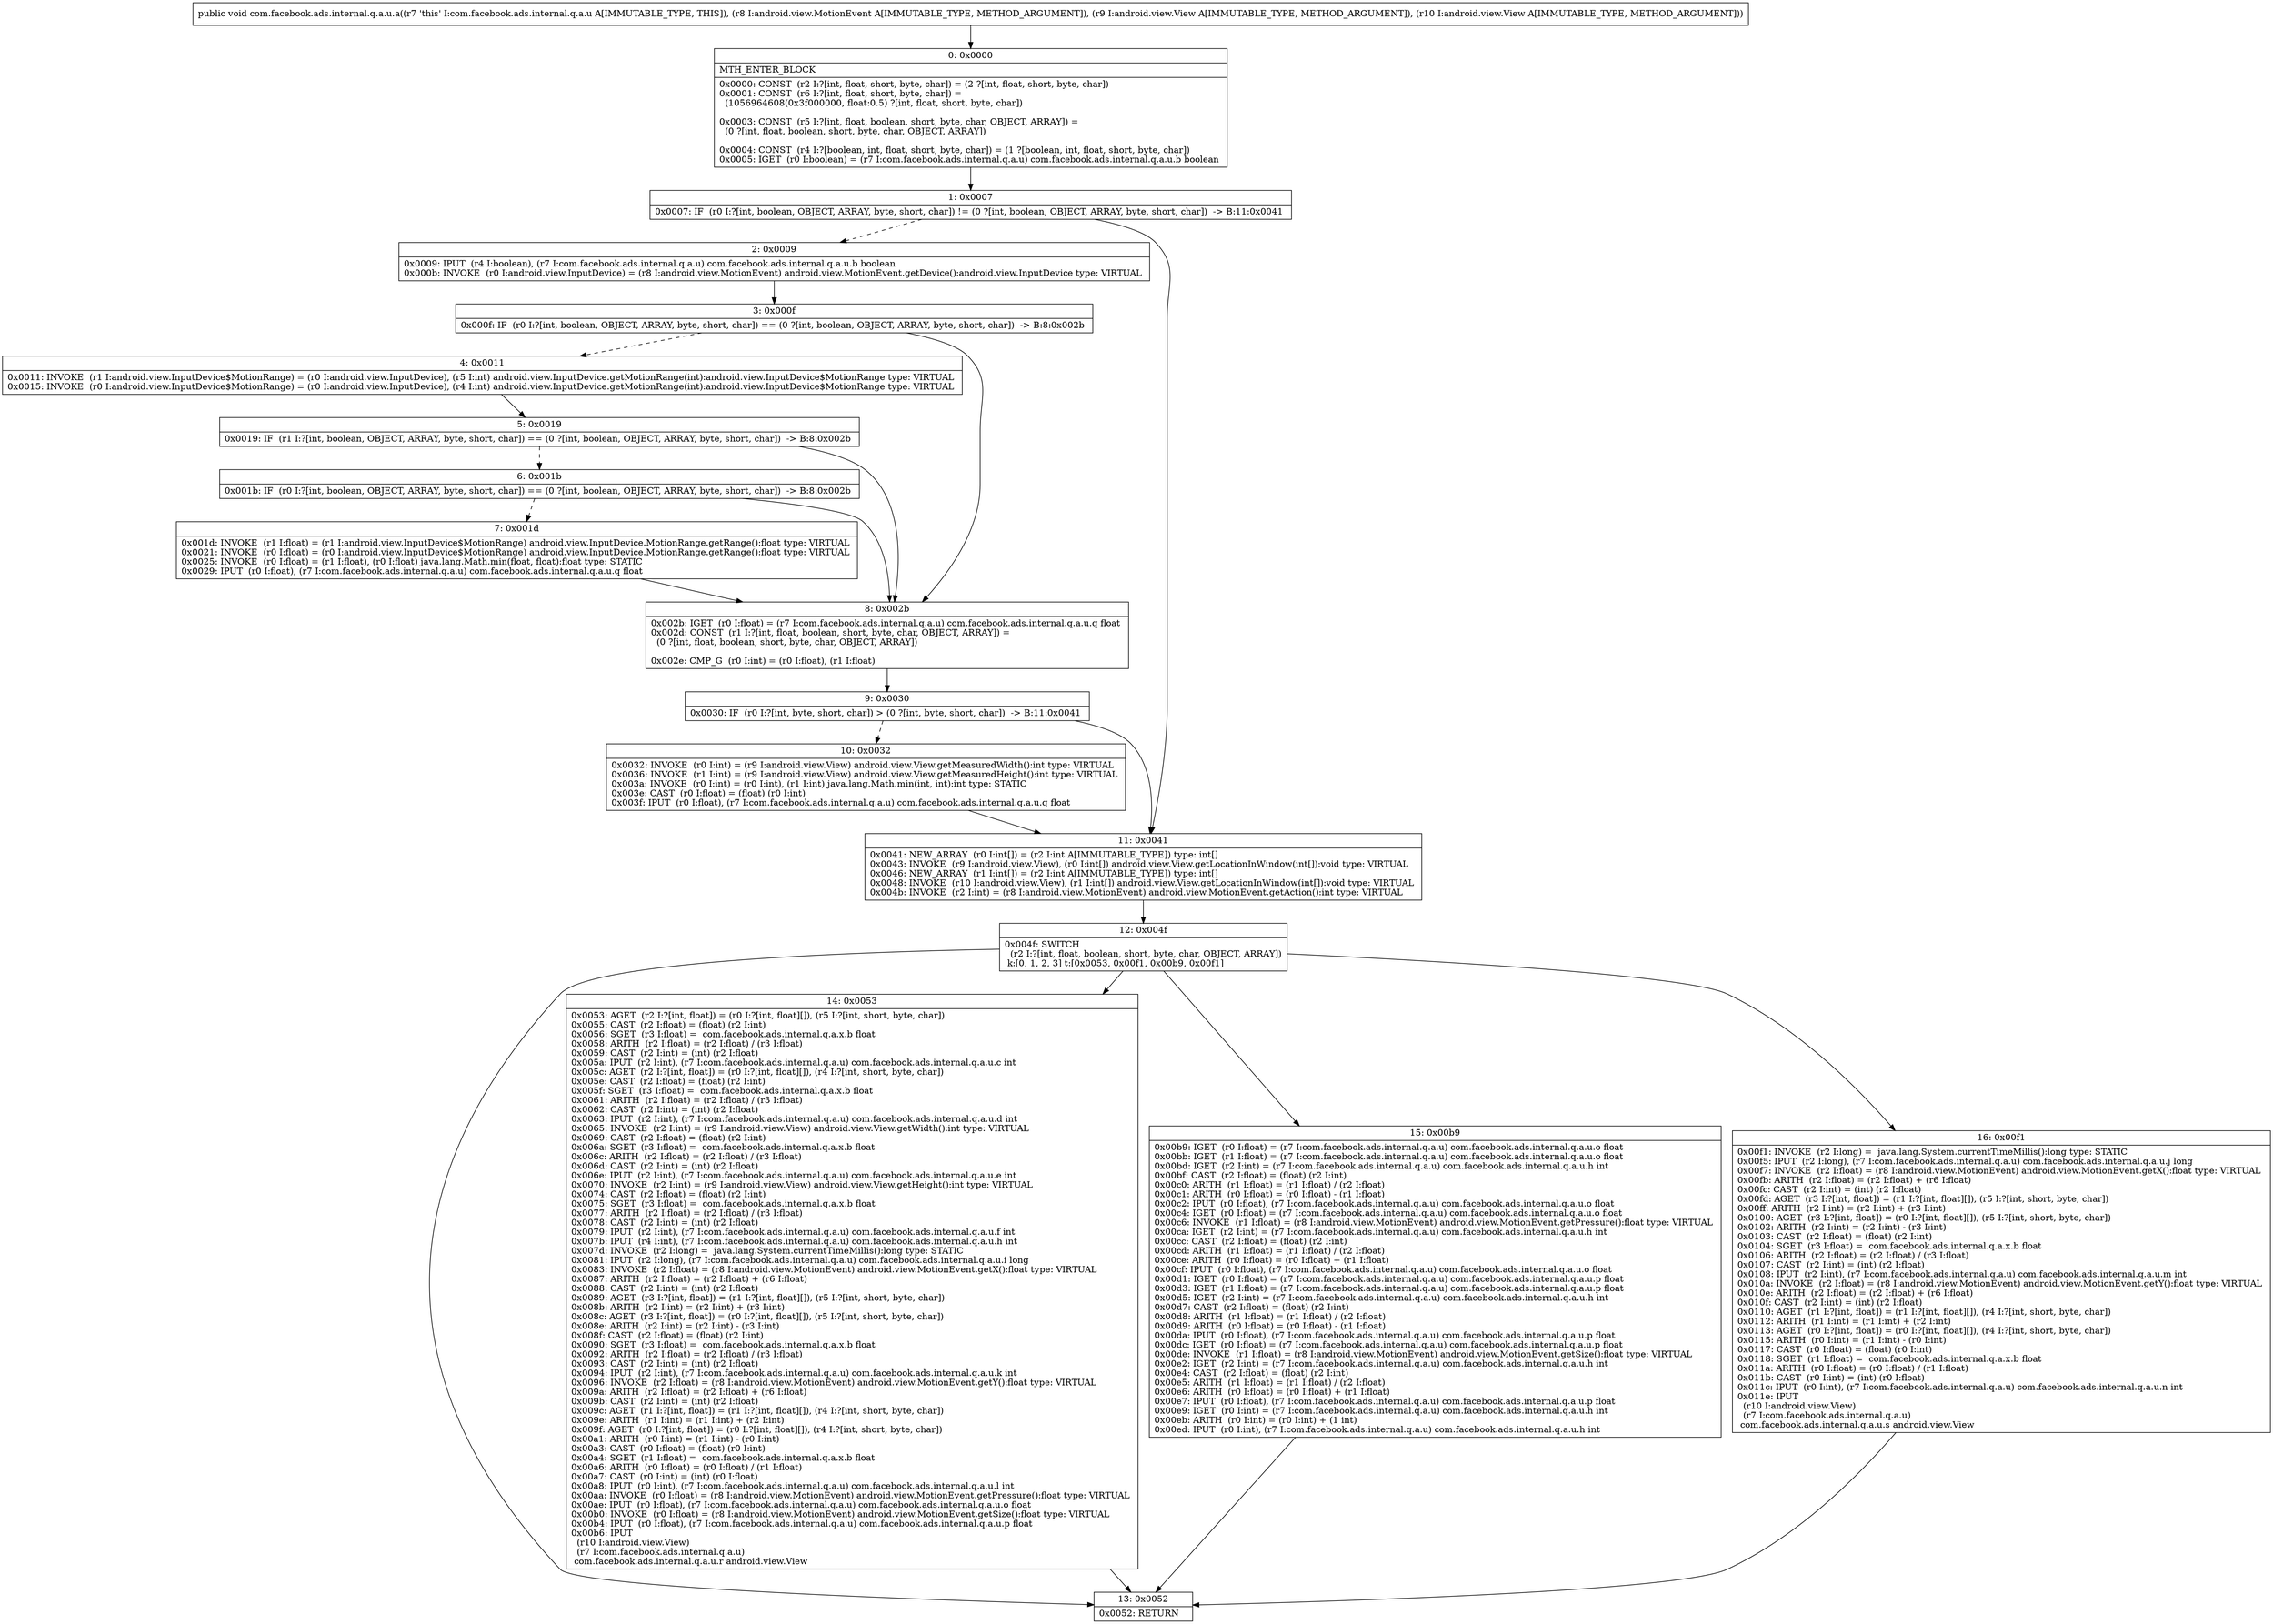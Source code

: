 digraph "CFG forcom.facebook.ads.internal.q.a.u.a(Landroid\/view\/MotionEvent;Landroid\/view\/View;Landroid\/view\/View;)V" {
Node_0 [shape=record,label="{0\:\ 0x0000|MTH_ENTER_BLOCK\l|0x0000: CONST  (r2 I:?[int, float, short, byte, char]) = (2 ?[int, float, short, byte, char]) \l0x0001: CONST  (r6 I:?[int, float, short, byte, char]) = \l  (1056964608(0x3f000000, float:0.5) ?[int, float, short, byte, char])\l \l0x0003: CONST  (r5 I:?[int, float, boolean, short, byte, char, OBJECT, ARRAY]) = \l  (0 ?[int, float, boolean, short, byte, char, OBJECT, ARRAY])\l \l0x0004: CONST  (r4 I:?[boolean, int, float, short, byte, char]) = (1 ?[boolean, int, float, short, byte, char]) \l0x0005: IGET  (r0 I:boolean) = (r7 I:com.facebook.ads.internal.q.a.u) com.facebook.ads.internal.q.a.u.b boolean \l}"];
Node_1 [shape=record,label="{1\:\ 0x0007|0x0007: IF  (r0 I:?[int, boolean, OBJECT, ARRAY, byte, short, char]) != (0 ?[int, boolean, OBJECT, ARRAY, byte, short, char])  \-\> B:11:0x0041 \l}"];
Node_2 [shape=record,label="{2\:\ 0x0009|0x0009: IPUT  (r4 I:boolean), (r7 I:com.facebook.ads.internal.q.a.u) com.facebook.ads.internal.q.a.u.b boolean \l0x000b: INVOKE  (r0 I:android.view.InputDevice) = (r8 I:android.view.MotionEvent) android.view.MotionEvent.getDevice():android.view.InputDevice type: VIRTUAL \l}"];
Node_3 [shape=record,label="{3\:\ 0x000f|0x000f: IF  (r0 I:?[int, boolean, OBJECT, ARRAY, byte, short, char]) == (0 ?[int, boolean, OBJECT, ARRAY, byte, short, char])  \-\> B:8:0x002b \l}"];
Node_4 [shape=record,label="{4\:\ 0x0011|0x0011: INVOKE  (r1 I:android.view.InputDevice$MotionRange) = (r0 I:android.view.InputDevice), (r5 I:int) android.view.InputDevice.getMotionRange(int):android.view.InputDevice$MotionRange type: VIRTUAL \l0x0015: INVOKE  (r0 I:android.view.InputDevice$MotionRange) = (r0 I:android.view.InputDevice), (r4 I:int) android.view.InputDevice.getMotionRange(int):android.view.InputDevice$MotionRange type: VIRTUAL \l}"];
Node_5 [shape=record,label="{5\:\ 0x0019|0x0019: IF  (r1 I:?[int, boolean, OBJECT, ARRAY, byte, short, char]) == (0 ?[int, boolean, OBJECT, ARRAY, byte, short, char])  \-\> B:8:0x002b \l}"];
Node_6 [shape=record,label="{6\:\ 0x001b|0x001b: IF  (r0 I:?[int, boolean, OBJECT, ARRAY, byte, short, char]) == (0 ?[int, boolean, OBJECT, ARRAY, byte, short, char])  \-\> B:8:0x002b \l}"];
Node_7 [shape=record,label="{7\:\ 0x001d|0x001d: INVOKE  (r1 I:float) = (r1 I:android.view.InputDevice$MotionRange) android.view.InputDevice.MotionRange.getRange():float type: VIRTUAL \l0x0021: INVOKE  (r0 I:float) = (r0 I:android.view.InputDevice$MotionRange) android.view.InputDevice.MotionRange.getRange():float type: VIRTUAL \l0x0025: INVOKE  (r0 I:float) = (r1 I:float), (r0 I:float) java.lang.Math.min(float, float):float type: STATIC \l0x0029: IPUT  (r0 I:float), (r7 I:com.facebook.ads.internal.q.a.u) com.facebook.ads.internal.q.a.u.q float \l}"];
Node_8 [shape=record,label="{8\:\ 0x002b|0x002b: IGET  (r0 I:float) = (r7 I:com.facebook.ads.internal.q.a.u) com.facebook.ads.internal.q.a.u.q float \l0x002d: CONST  (r1 I:?[int, float, boolean, short, byte, char, OBJECT, ARRAY]) = \l  (0 ?[int, float, boolean, short, byte, char, OBJECT, ARRAY])\l \l0x002e: CMP_G  (r0 I:int) = (r0 I:float), (r1 I:float) \l}"];
Node_9 [shape=record,label="{9\:\ 0x0030|0x0030: IF  (r0 I:?[int, byte, short, char]) \> (0 ?[int, byte, short, char])  \-\> B:11:0x0041 \l}"];
Node_10 [shape=record,label="{10\:\ 0x0032|0x0032: INVOKE  (r0 I:int) = (r9 I:android.view.View) android.view.View.getMeasuredWidth():int type: VIRTUAL \l0x0036: INVOKE  (r1 I:int) = (r9 I:android.view.View) android.view.View.getMeasuredHeight():int type: VIRTUAL \l0x003a: INVOKE  (r0 I:int) = (r0 I:int), (r1 I:int) java.lang.Math.min(int, int):int type: STATIC \l0x003e: CAST  (r0 I:float) = (float) (r0 I:int) \l0x003f: IPUT  (r0 I:float), (r7 I:com.facebook.ads.internal.q.a.u) com.facebook.ads.internal.q.a.u.q float \l}"];
Node_11 [shape=record,label="{11\:\ 0x0041|0x0041: NEW_ARRAY  (r0 I:int[]) = (r2 I:int A[IMMUTABLE_TYPE]) type: int[] \l0x0043: INVOKE  (r9 I:android.view.View), (r0 I:int[]) android.view.View.getLocationInWindow(int[]):void type: VIRTUAL \l0x0046: NEW_ARRAY  (r1 I:int[]) = (r2 I:int A[IMMUTABLE_TYPE]) type: int[] \l0x0048: INVOKE  (r10 I:android.view.View), (r1 I:int[]) android.view.View.getLocationInWindow(int[]):void type: VIRTUAL \l0x004b: INVOKE  (r2 I:int) = (r8 I:android.view.MotionEvent) android.view.MotionEvent.getAction():int type: VIRTUAL \l}"];
Node_12 [shape=record,label="{12\:\ 0x004f|0x004f: SWITCH  \l  (r2 I:?[int, float, boolean, short, byte, char, OBJECT, ARRAY])\l k:[0, 1, 2, 3] t:[0x0053, 0x00f1, 0x00b9, 0x00f1] \l}"];
Node_13 [shape=record,label="{13\:\ 0x0052|0x0052: RETURN   \l}"];
Node_14 [shape=record,label="{14\:\ 0x0053|0x0053: AGET  (r2 I:?[int, float]) = (r0 I:?[int, float][]), (r5 I:?[int, short, byte, char]) \l0x0055: CAST  (r2 I:float) = (float) (r2 I:int) \l0x0056: SGET  (r3 I:float) =  com.facebook.ads.internal.q.a.x.b float \l0x0058: ARITH  (r2 I:float) = (r2 I:float) \/ (r3 I:float) \l0x0059: CAST  (r2 I:int) = (int) (r2 I:float) \l0x005a: IPUT  (r2 I:int), (r7 I:com.facebook.ads.internal.q.a.u) com.facebook.ads.internal.q.a.u.c int \l0x005c: AGET  (r2 I:?[int, float]) = (r0 I:?[int, float][]), (r4 I:?[int, short, byte, char]) \l0x005e: CAST  (r2 I:float) = (float) (r2 I:int) \l0x005f: SGET  (r3 I:float) =  com.facebook.ads.internal.q.a.x.b float \l0x0061: ARITH  (r2 I:float) = (r2 I:float) \/ (r3 I:float) \l0x0062: CAST  (r2 I:int) = (int) (r2 I:float) \l0x0063: IPUT  (r2 I:int), (r7 I:com.facebook.ads.internal.q.a.u) com.facebook.ads.internal.q.a.u.d int \l0x0065: INVOKE  (r2 I:int) = (r9 I:android.view.View) android.view.View.getWidth():int type: VIRTUAL \l0x0069: CAST  (r2 I:float) = (float) (r2 I:int) \l0x006a: SGET  (r3 I:float) =  com.facebook.ads.internal.q.a.x.b float \l0x006c: ARITH  (r2 I:float) = (r2 I:float) \/ (r3 I:float) \l0x006d: CAST  (r2 I:int) = (int) (r2 I:float) \l0x006e: IPUT  (r2 I:int), (r7 I:com.facebook.ads.internal.q.a.u) com.facebook.ads.internal.q.a.u.e int \l0x0070: INVOKE  (r2 I:int) = (r9 I:android.view.View) android.view.View.getHeight():int type: VIRTUAL \l0x0074: CAST  (r2 I:float) = (float) (r2 I:int) \l0x0075: SGET  (r3 I:float) =  com.facebook.ads.internal.q.a.x.b float \l0x0077: ARITH  (r2 I:float) = (r2 I:float) \/ (r3 I:float) \l0x0078: CAST  (r2 I:int) = (int) (r2 I:float) \l0x0079: IPUT  (r2 I:int), (r7 I:com.facebook.ads.internal.q.a.u) com.facebook.ads.internal.q.a.u.f int \l0x007b: IPUT  (r4 I:int), (r7 I:com.facebook.ads.internal.q.a.u) com.facebook.ads.internal.q.a.u.h int \l0x007d: INVOKE  (r2 I:long) =  java.lang.System.currentTimeMillis():long type: STATIC \l0x0081: IPUT  (r2 I:long), (r7 I:com.facebook.ads.internal.q.a.u) com.facebook.ads.internal.q.a.u.i long \l0x0083: INVOKE  (r2 I:float) = (r8 I:android.view.MotionEvent) android.view.MotionEvent.getX():float type: VIRTUAL \l0x0087: ARITH  (r2 I:float) = (r2 I:float) + (r6 I:float) \l0x0088: CAST  (r2 I:int) = (int) (r2 I:float) \l0x0089: AGET  (r3 I:?[int, float]) = (r1 I:?[int, float][]), (r5 I:?[int, short, byte, char]) \l0x008b: ARITH  (r2 I:int) = (r2 I:int) + (r3 I:int) \l0x008c: AGET  (r3 I:?[int, float]) = (r0 I:?[int, float][]), (r5 I:?[int, short, byte, char]) \l0x008e: ARITH  (r2 I:int) = (r2 I:int) \- (r3 I:int) \l0x008f: CAST  (r2 I:float) = (float) (r2 I:int) \l0x0090: SGET  (r3 I:float) =  com.facebook.ads.internal.q.a.x.b float \l0x0092: ARITH  (r2 I:float) = (r2 I:float) \/ (r3 I:float) \l0x0093: CAST  (r2 I:int) = (int) (r2 I:float) \l0x0094: IPUT  (r2 I:int), (r7 I:com.facebook.ads.internal.q.a.u) com.facebook.ads.internal.q.a.u.k int \l0x0096: INVOKE  (r2 I:float) = (r8 I:android.view.MotionEvent) android.view.MotionEvent.getY():float type: VIRTUAL \l0x009a: ARITH  (r2 I:float) = (r2 I:float) + (r6 I:float) \l0x009b: CAST  (r2 I:int) = (int) (r2 I:float) \l0x009c: AGET  (r1 I:?[int, float]) = (r1 I:?[int, float][]), (r4 I:?[int, short, byte, char]) \l0x009e: ARITH  (r1 I:int) = (r1 I:int) + (r2 I:int) \l0x009f: AGET  (r0 I:?[int, float]) = (r0 I:?[int, float][]), (r4 I:?[int, short, byte, char]) \l0x00a1: ARITH  (r0 I:int) = (r1 I:int) \- (r0 I:int) \l0x00a3: CAST  (r0 I:float) = (float) (r0 I:int) \l0x00a4: SGET  (r1 I:float) =  com.facebook.ads.internal.q.a.x.b float \l0x00a6: ARITH  (r0 I:float) = (r0 I:float) \/ (r1 I:float) \l0x00a7: CAST  (r0 I:int) = (int) (r0 I:float) \l0x00a8: IPUT  (r0 I:int), (r7 I:com.facebook.ads.internal.q.a.u) com.facebook.ads.internal.q.a.u.l int \l0x00aa: INVOKE  (r0 I:float) = (r8 I:android.view.MotionEvent) android.view.MotionEvent.getPressure():float type: VIRTUAL \l0x00ae: IPUT  (r0 I:float), (r7 I:com.facebook.ads.internal.q.a.u) com.facebook.ads.internal.q.a.u.o float \l0x00b0: INVOKE  (r0 I:float) = (r8 I:android.view.MotionEvent) android.view.MotionEvent.getSize():float type: VIRTUAL \l0x00b4: IPUT  (r0 I:float), (r7 I:com.facebook.ads.internal.q.a.u) com.facebook.ads.internal.q.a.u.p float \l0x00b6: IPUT  \l  (r10 I:android.view.View)\l  (r7 I:com.facebook.ads.internal.q.a.u)\l com.facebook.ads.internal.q.a.u.r android.view.View \l}"];
Node_15 [shape=record,label="{15\:\ 0x00b9|0x00b9: IGET  (r0 I:float) = (r7 I:com.facebook.ads.internal.q.a.u) com.facebook.ads.internal.q.a.u.o float \l0x00bb: IGET  (r1 I:float) = (r7 I:com.facebook.ads.internal.q.a.u) com.facebook.ads.internal.q.a.u.o float \l0x00bd: IGET  (r2 I:int) = (r7 I:com.facebook.ads.internal.q.a.u) com.facebook.ads.internal.q.a.u.h int \l0x00bf: CAST  (r2 I:float) = (float) (r2 I:int) \l0x00c0: ARITH  (r1 I:float) = (r1 I:float) \/ (r2 I:float) \l0x00c1: ARITH  (r0 I:float) = (r0 I:float) \- (r1 I:float) \l0x00c2: IPUT  (r0 I:float), (r7 I:com.facebook.ads.internal.q.a.u) com.facebook.ads.internal.q.a.u.o float \l0x00c4: IGET  (r0 I:float) = (r7 I:com.facebook.ads.internal.q.a.u) com.facebook.ads.internal.q.a.u.o float \l0x00c6: INVOKE  (r1 I:float) = (r8 I:android.view.MotionEvent) android.view.MotionEvent.getPressure():float type: VIRTUAL \l0x00ca: IGET  (r2 I:int) = (r7 I:com.facebook.ads.internal.q.a.u) com.facebook.ads.internal.q.a.u.h int \l0x00cc: CAST  (r2 I:float) = (float) (r2 I:int) \l0x00cd: ARITH  (r1 I:float) = (r1 I:float) \/ (r2 I:float) \l0x00ce: ARITH  (r0 I:float) = (r0 I:float) + (r1 I:float) \l0x00cf: IPUT  (r0 I:float), (r7 I:com.facebook.ads.internal.q.a.u) com.facebook.ads.internal.q.a.u.o float \l0x00d1: IGET  (r0 I:float) = (r7 I:com.facebook.ads.internal.q.a.u) com.facebook.ads.internal.q.a.u.p float \l0x00d3: IGET  (r1 I:float) = (r7 I:com.facebook.ads.internal.q.a.u) com.facebook.ads.internal.q.a.u.p float \l0x00d5: IGET  (r2 I:int) = (r7 I:com.facebook.ads.internal.q.a.u) com.facebook.ads.internal.q.a.u.h int \l0x00d7: CAST  (r2 I:float) = (float) (r2 I:int) \l0x00d8: ARITH  (r1 I:float) = (r1 I:float) \/ (r2 I:float) \l0x00d9: ARITH  (r0 I:float) = (r0 I:float) \- (r1 I:float) \l0x00da: IPUT  (r0 I:float), (r7 I:com.facebook.ads.internal.q.a.u) com.facebook.ads.internal.q.a.u.p float \l0x00dc: IGET  (r0 I:float) = (r7 I:com.facebook.ads.internal.q.a.u) com.facebook.ads.internal.q.a.u.p float \l0x00de: INVOKE  (r1 I:float) = (r8 I:android.view.MotionEvent) android.view.MotionEvent.getSize():float type: VIRTUAL \l0x00e2: IGET  (r2 I:int) = (r7 I:com.facebook.ads.internal.q.a.u) com.facebook.ads.internal.q.a.u.h int \l0x00e4: CAST  (r2 I:float) = (float) (r2 I:int) \l0x00e5: ARITH  (r1 I:float) = (r1 I:float) \/ (r2 I:float) \l0x00e6: ARITH  (r0 I:float) = (r0 I:float) + (r1 I:float) \l0x00e7: IPUT  (r0 I:float), (r7 I:com.facebook.ads.internal.q.a.u) com.facebook.ads.internal.q.a.u.p float \l0x00e9: IGET  (r0 I:int) = (r7 I:com.facebook.ads.internal.q.a.u) com.facebook.ads.internal.q.a.u.h int \l0x00eb: ARITH  (r0 I:int) = (r0 I:int) + (1 int) \l0x00ed: IPUT  (r0 I:int), (r7 I:com.facebook.ads.internal.q.a.u) com.facebook.ads.internal.q.a.u.h int \l}"];
Node_16 [shape=record,label="{16\:\ 0x00f1|0x00f1: INVOKE  (r2 I:long) =  java.lang.System.currentTimeMillis():long type: STATIC \l0x00f5: IPUT  (r2 I:long), (r7 I:com.facebook.ads.internal.q.a.u) com.facebook.ads.internal.q.a.u.j long \l0x00f7: INVOKE  (r2 I:float) = (r8 I:android.view.MotionEvent) android.view.MotionEvent.getX():float type: VIRTUAL \l0x00fb: ARITH  (r2 I:float) = (r2 I:float) + (r6 I:float) \l0x00fc: CAST  (r2 I:int) = (int) (r2 I:float) \l0x00fd: AGET  (r3 I:?[int, float]) = (r1 I:?[int, float][]), (r5 I:?[int, short, byte, char]) \l0x00ff: ARITH  (r2 I:int) = (r2 I:int) + (r3 I:int) \l0x0100: AGET  (r3 I:?[int, float]) = (r0 I:?[int, float][]), (r5 I:?[int, short, byte, char]) \l0x0102: ARITH  (r2 I:int) = (r2 I:int) \- (r3 I:int) \l0x0103: CAST  (r2 I:float) = (float) (r2 I:int) \l0x0104: SGET  (r3 I:float) =  com.facebook.ads.internal.q.a.x.b float \l0x0106: ARITH  (r2 I:float) = (r2 I:float) \/ (r3 I:float) \l0x0107: CAST  (r2 I:int) = (int) (r2 I:float) \l0x0108: IPUT  (r2 I:int), (r7 I:com.facebook.ads.internal.q.a.u) com.facebook.ads.internal.q.a.u.m int \l0x010a: INVOKE  (r2 I:float) = (r8 I:android.view.MotionEvent) android.view.MotionEvent.getY():float type: VIRTUAL \l0x010e: ARITH  (r2 I:float) = (r2 I:float) + (r6 I:float) \l0x010f: CAST  (r2 I:int) = (int) (r2 I:float) \l0x0110: AGET  (r1 I:?[int, float]) = (r1 I:?[int, float][]), (r4 I:?[int, short, byte, char]) \l0x0112: ARITH  (r1 I:int) = (r1 I:int) + (r2 I:int) \l0x0113: AGET  (r0 I:?[int, float]) = (r0 I:?[int, float][]), (r4 I:?[int, short, byte, char]) \l0x0115: ARITH  (r0 I:int) = (r1 I:int) \- (r0 I:int) \l0x0117: CAST  (r0 I:float) = (float) (r0 I:int) \l0x0118: SGET  (r1 I:float) =  com.facebook.ads.internal.q.a.x.b float \l0x011a: ARITH  (r0 I:float) = (r0 I:float) \/ (r1 I:float) \l0x011b: CAST  (r0 I:int) = (int) (r0 I:float) \l0x011c: IPUT  (r0 I:int), (r7 I:com.facebook.ads.internal.q.a.u) com.facebook.ads.internal.q.a.u.n int \l0x011e: IPUT  \l  (r10 I:android.view.View)\l  (r7 I:com.facebook.ads.internal.q.a.u)\l com.facebook.ads.internal.q.a.u.s android.view.View \l}"];
MethodNode[shape=record,label="{public void com.facebook.ads.internal.q.a.u.a((r7 'this' I:com.facebook.ads.internal.q.a.u A[IMMUTABLE_TYPE, THIS]), (r8 I:android.view.MotionEvent A[IMMUTABLE_TYPE, METHOD_ARGUMENT]), (r9 I:android.view.View A[IMMUTABLE_TYPE, METHOD_ARGUMENT]), (r10 I:android.view.View A[IMMUTABLE_TYPE, METHOD_ARGUMENT])) }"];
MethodNode -> Node_0;
Node_0 -> Node_1;
Node_1 -> Node_2[style=dashed];
Node_1 -> Node_11;
Node_2 -> Node_3;
Node_3 -> Node_4[style=dashed];
Node_3 -> Node_8;
Node_4 -> Node_5;
Node_5 -> Node_6[style=dashed];
Node_5 -> Node_8;
Node_6 -> Node_7[style=dashed];
Node_6 -> Node_8;
Node_7 -> Node_8;
Node_8 -> Node_9;
Node_9 -> Node_10[style=dashed];
Node_9 -> Node_11;
Node_10 -> Node_11;
Node_11 -> Node_12;
Node_12 -> Node_13;
Node_12 -> Node_14;
Node_12 -> Node_15;
Node_12 -> Node_16;
Node_14 -> Node_13;
Node_15 -> Node_13;
Node_16 -> Node_13;
}

